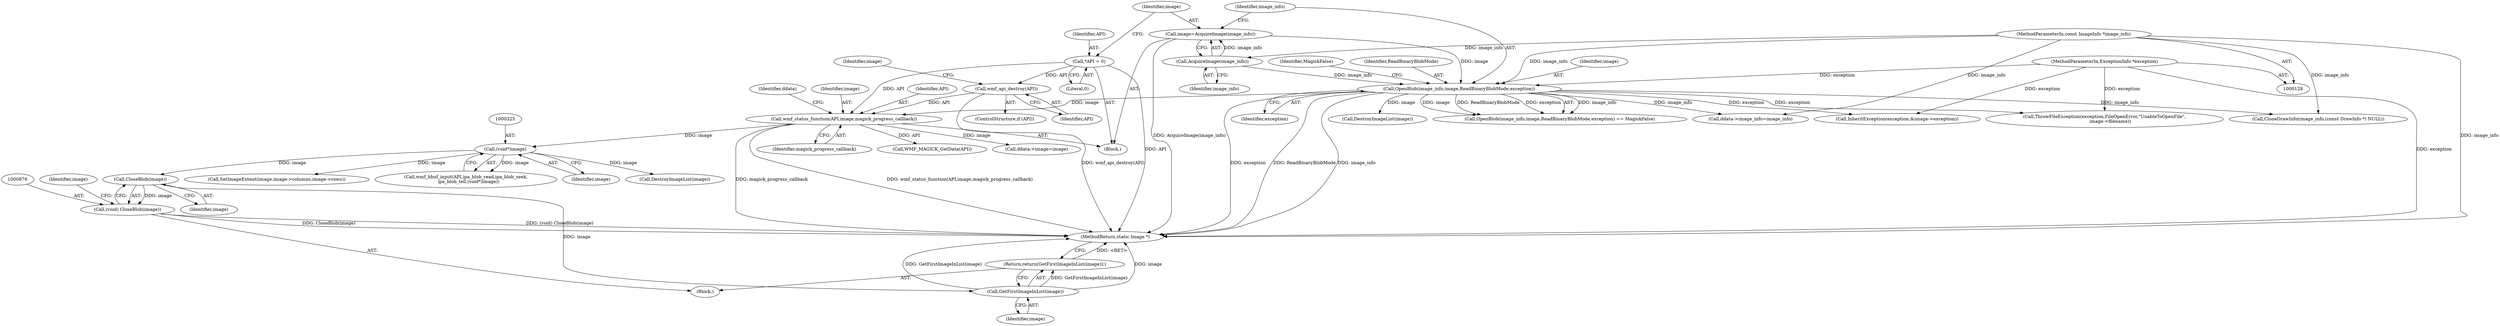 digraph "0_ImageMagick_f6e9d0d9955e85bdd7540b251cd50d598dacc5e6_74@pointer" {
"1000877" [label="(Call,CloseBlob(image))"];
"1000324" [label="(Call,(void*)image)"];
"1000258" [label="(Call,wmf_status_function(API,image,magick_progress_callback))"];
"1000234" [label="(Call,wmf_api_destroy(API))"];
"1000155" [label="(Call,*API = 0)"];
"1000166" [label="(Call,OpenBlob(image_info,image,ReadBinaryBlobMode,exception))"];
"1000162" [label="(Call,AcquireImage(image_info))"];
"1000129" [label="(MethodParameterIn,const ImageInfo *image_info)"];
"1000160" [label="(Call,image=AcquireImage(image_info))"];
"1000130" [label="(MethodParameterIn,ExceptionInfo *exception)"];
"1000875" [label="(Call,(void) CloseBlob(image))"];
"1000892" [label="(Call,GetFirstImageInList(image))"];
"1000891" [label="(Return,return(GetFirstImageInList(image));)"];
"1000160" [label="(Call,image=AcquireImage(image_info))"];
"1000893" [label="(Identifier,image)"];
"1000878" [label="(Identifier,image)"];
"1000909" [label="(Call,InheritException(exception,&image->exception))"];
"1000877" [label="(Call,CloseBlob(image))"];
"1000157" [label="(Literal,0)"];
"1000896" [label="(Call,SetImageExtent(image,image->columns,image->rows))"];
"1000872" [label="(Block,)"];
"1000239" [label="(Identifier,image)"];
"1000319" [label="(Call,wmf_bbuf_input(API,ipa_blob_read,ipa_blob_seek,\n    ipa_blob_tell,(void*)image))"];
"1000326" [label="(Identifier,image)"];
"1000892" [label="(Call,GetFirstImageInList(image))"];
"1000232" [label="(ControlStructure,if (API))"];
"1000234" [label="(Call,wmf_api_destroy(API))"];
"1000130" [label="(MethodParameterIn,ExceptionInfo *exception)"];
"1000168" [label="(Identifier,image)"];
"1000324" [label="(Call,(void*)image)"];
"1000162" [label="(Call,AcquireImage(image_info))"];
"1000171" [label="(Identifier,MagickFalse)"];
"1000266" [label="(Call,ddata->image=image)"];
"1000235" [label="(Identifier,API)"];
"1000169" [label="(Identifier,ReadBinaryBlobMode)"];
"1000129" [label="(MethodParameterIn,const ImageInfo *image_info)"];
"1000259" [label="(Identifier,API)"];
"1000131" [label="(Block,)"];
"1000194" [label="(Call,DestroyImageList(image))"];
"1000161" [label="(Identifier,image)"];
"1000263" [label="(Identifier,ddata)"];
"1000271" [label="(Call,ddata->image_info=image_info)"];
"1000260" [label="(Identifier,image)"];
"1000882" [label="(Identifier,image)"];
"1000156" [label="(Identifier,API)"];
"1000261" [label="(Identifier,magick_progress_callback)"];
"1000280" [label="(Call,CloneDrawInfo(image_info,(const DrawInfo *) NULL))"];
"1000353" [label="(Call,ThrowFileException(exception,FileOpenError,\"UnableToOpenFile\",\n        image->filename))"];
"1001050" [label="(MethodReturn,static Image *)"];
"1000258" [label="(Call,wmf_status_function(API,image,magick_progress_callback))"];
"1000264" [label="(Call,WMF_MAGICK_GetData(API))"];
"1000163" [label="(Identifier,image_info)"];
"1000875" [label="(Call,(void) CloseBlob(image))"];
"1000155" [label="(Call,*API = 0)"];
"1000166" [label="(Call,OpenBlob(image_info,image,ReadBinaryBlobMode,exception))"];
"1000165" [label="(Call,OpenBlob(image_info,image,ReadBinaryBlobMode,exception) == MagickFalse)"];
"1000891" [label="(Return,return(GetFirstImageInList(image));)"];
"1000170" [label="(Identifier,exception)"];
"1000167" [label="(Identifier,image_info)"];
"1000362" [label="(Call,DestroyImageList(image))"];
"1000877" -> "1000875"  [label="AST: "];
"1000877" -> "1000878"  [label="CFG: "];
"1000878" -> "1000877"  [label="AST: "];
"1000875" -> "1000877"  [label="CFG: "];
"1000877" -> "1000875"  [label="DDG: image"];
"1000324" -> "1000877"  [label="DDG: image"];
"1000877" -> "1000892"  [label="DDG: image"];
"1000324" -> "1000319"  [label="AST: "];
"1000324" -> "1000326"  [label="CFG: "];
"1000325" -> "1000324"  [label="AST: "];
"1000326" -> "1000324"  [label="AST: "];
"1000319" -> "1000324"  [label="CFG: "];
"1000324" -> "1000319"  [label="DDG: image"];
"1000258" -> "1000324"  [label="DDG: image"];
"1000324" -> "1000362"  [label="DDG: image"];
"1000324" -> "1000896"  [label="DDG: image"];
"1000258" -> "1000131"  [label="AST: "];
"1000258" -> "1000261"  [label="CFG: "];
"1000259" -> "1000258"  [label="AST: "];
"1000260" -> "1000258"  [label="AST: "];
"1000261" -> "1000258"  [label="AST: "];
"1000263" -> "1000258"  [label="CFG: "];
"1000258" -> "1001050"  [label="DDG: wmf_status_function(API,image,magick_progress_callback)"];
"1000258" -> "1001050"  [label="DDG: magick_progress_callback"];
"1000234" -> "1000258"  [label="DDG: API"];
"1000155" -> "1000258"  [label="DDG: API"];
"1000166" -> "1000258"  [label="DDG: image"];
"1000258" -> "1000264"  [label="DDG: API"];
"1000258" -> "1000266"  [label="DDG: image"];
"1000234" -> "1000232"  [label="AST: "];
"1000234" -> "1000235"  [label="CFG: "];
"1000235" -> "1000234"  [label="AST: "];
"1000239" -> "1000234"  [label="CFG: "];
"1000234" -> "1001050"  [label="DDG: wmf_api_destroy(API)"];
"1000155" -> "1000234"  [label="DDG: API"];
"1000155" -> "1000131"  [label="AST: "];
"1000155" -> "1000157"  [label="CFG: "];
"1000156" -> "1000155"  [label="AST: "];
"1000157" -> "1000155"  [label="AST: "];
"1000161" -> "1000155"  [label="CFG: "];
"1000155" -> "1001050"  [label="DDG: API"];
"1000166" -> "1000165"  [label="AST: "];
"1000166" -> "1000170"  [label="CFG: "];
"1000167" -> "1000166"  [label="AST: "];
"1000168" -> "1000166"  [label="AST: "];
"1000169" -> "1000166"  [label="AST: "];
"1000170" -> "1000166"  [label="AST: "];
"1000171" -> "1000166"  [label="CFG: "];
"1000166" -> "1001050"  [label="DDG: ReadBinaryBlobMode"];
"1000166" -> "1001050"  [label="DDG: image_info"];
"1000166" -> "1001050"  [label="DDG: exception"];
"1000166" -> "1000165"  [label="DDG: image_info"];
"1000166" -> "1000165"  [label="DDG: image"];
"1000166" -> "1000165"  [label="DDG: ReadBinaryBlobMode"];
"1000166" -> "1000165"  [label="DDG: exception"];
"1000162" -> "1000166"  [label="DDG: image_info"];
"1000129" -> "1000166"  [label="DDG: image_info"];
"1000160" -> "1000166"  [label="DDG: image"];
"1000130" -> "1000166"  [label="DDG: exception"];
"1000166" -> "1000194"  [label="DDG: image"];
"1000166" -> "1000271"  [label="DDG: image_info"];
"1000166" -> "1000280"  [label="DDG: image_info"];
"1000166" -> "1000353"  [label="DDG: exception"];
"1000166" -> "1000909"  [label="DDG: exception"];
"1000162" -> "1000160"  [label="AST: "];
"1000162" -> "1000163"  [label="CFG: "];
"1000163" -> "1000162"  [label="AST: "];
"1000160" -> "1000162"  [label="CFG: "];
"1000162" -> "1000160"  [label="DDG: image_info"];
"1000129" -> "1000162"  [label="DDG: image_info"];
"1000129" -> "1000128"  [label="AST: "];
"1000129" -> "1001050"  [label="DDG: image_info"];
"1000129" -> "1000271"  [label="DDG: image_info"];
"1000129" -> "1000280"  [label="DDG: image_info"];
"1000160" -> "1000131"  [label="AST: "];
"1000161" -> "1000160"  [label="AST: "];
"1000167" -> "1000160"  [label="CFG: "];
"1000160" -> "1001050"  [label="DDG: AcquireImage(image_info)"];
"1000130" -> "1000128"  [label="AST: "];
"1000130" -> "1001050"  [label="DDG: exception"];
"1000130" -> "1000353"  [label="DDG: exception"];
"1000130" -> "1000909"  [label="DDG: exception"];
"1000875" -> "1000872"  [label="AST: "];
"1000876" -> "1000875"  [label="AST: "];
"1000882" -> "1000875"  [label="CFG: "];
"1000875" -> "1001050"  [label="DDG: (void) CloseBlob(image)"];
"1000875" -> "1001050"  [label="DDG: CloseBlob(image)"];
"1000892" -> "1000891"  [label="AST: "];
"1000892" -> "1000893"  [label="CFG: "];
"1000893" -> "1000892"  [label="AST: "];
"1000891" -> "1000892"  [label="CFG: "];
"1000892" -> "1001050"  [label="DDG: image"];
"1000892" -> "1001050"  [label="DDG: GetFirstImageInList(image)"];
"1000892" -> "1000891"  [label="DDG: GetFirstImageInList(image)"];
"1000891" -> "1000872"  [label="AST: "];
"1001050" -> "1000891"  [label="CFG: "];
"1000891" -> "1001050"  [label="DDG: <RET>"];
}
